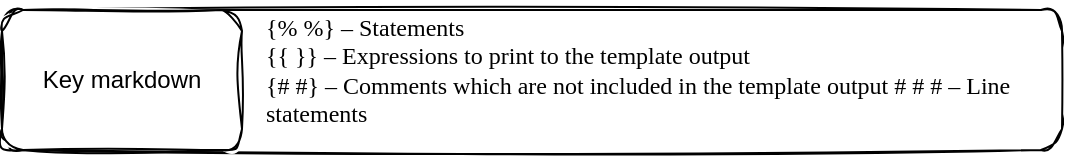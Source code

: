 <mxfile version="24.8.4">
  <diagram name="Page-1" id="gXF7XaJDTd1Gr4BIR_Dp">
    <mxGraphModel dx="683" dy="371" grid="1" gridSize="10" guides="1" tooltips="1" connect="1" arrows="1" fold="1" page="1" pageScale="1" pageWidth="850" pageHeight="1100" math="0" shadow="0">
      <root>
        <mxCell id="0" />
        <mxCell id="1" parent="0" />
        <mxCell id="3NriWbSSih8YVTjuCFYv-2" value="" style="rounded=1;whiteSpace=wrap;html=1;sketch=1;jiggle=2;curveFitting=1;strokeColor=default;align=center;verticalAlign=middle;fontFamily=Comic Sans MS;fontSize=12;fontColor=default;fillColor=default;" vertex="1" parent="1">
          <mxGeometry x="270" y="365" width="530" height="70" as="geometry" />
        </mxCell>
        <mxCell id="3NriWbSSih8YVTjuCFYv-1" value="Key markdown" style="rounded=1;whiteSpace=wrap;html=1;sketch=1;curveFitting=1;jiggle=2;" vertex="1" parent="1">
          <mxGeometry x="270" y="365" width="120" height="70" as="geometry" />
        </mxCell>
        <mxCell id="3NriWbSSih8YVTjuCFYv-4" value="{% %} – Statements&lt;br&gt;{{ }} – Expressions to print to the template output&lt;br&gt;{# #} – Comments which are not included in the template output&amp;nbsp;# # # – Line statements" style="text;whiteSpace=wrap;html=1;fontFamily=Comic Sans MS;fontSize=12;fontColor=default;" vertex="1" parent="1">
          <mxGeometry x="400" y="360" width="380" height="80" as="geometry" />
        </mxCell>
      </root>
    </mxGraphModel>
  </diagram>
</mxfile>
